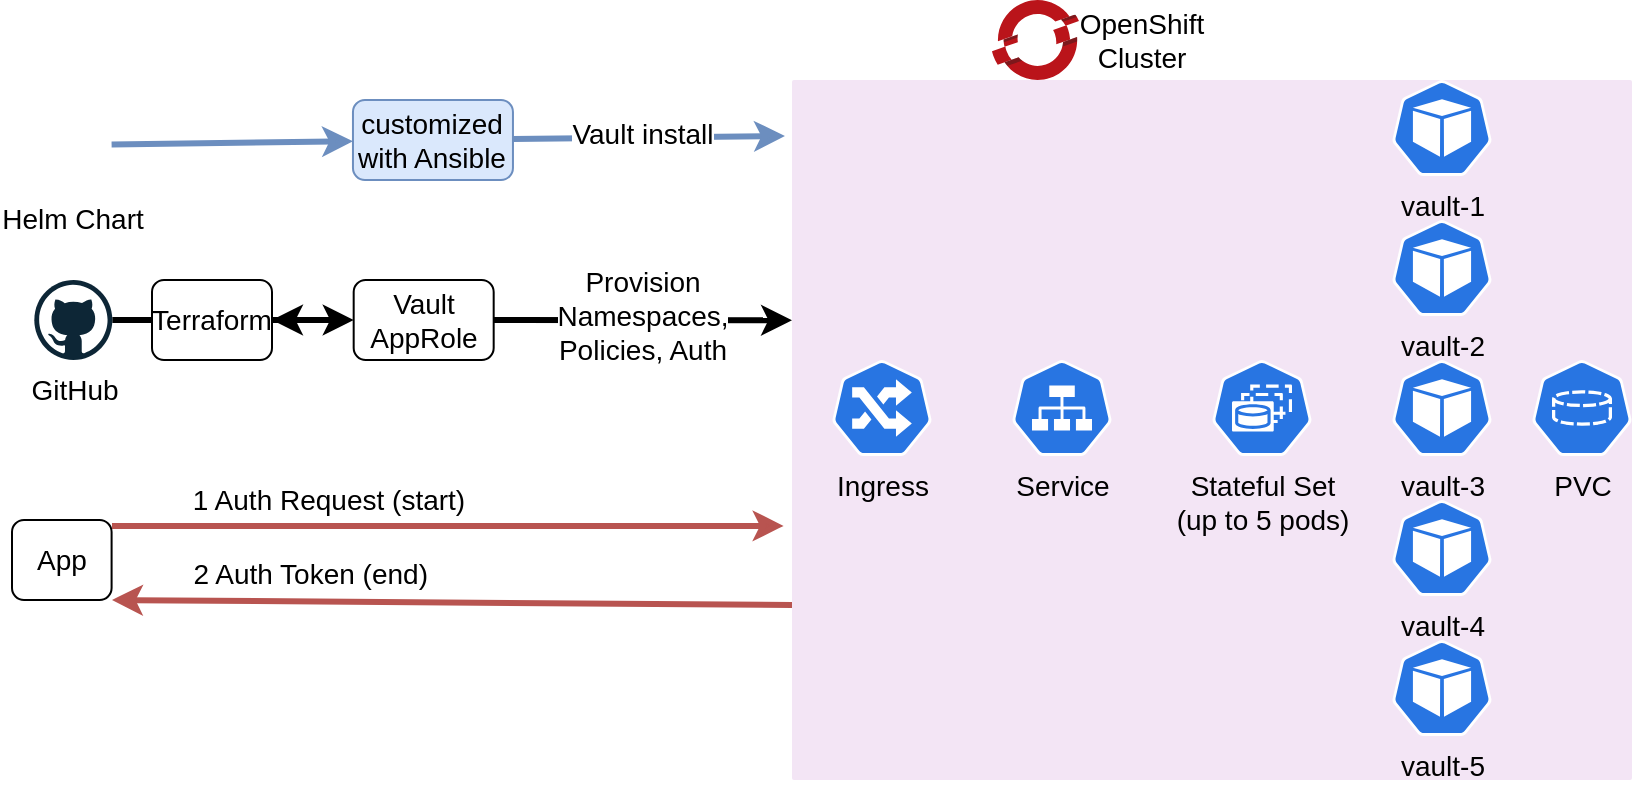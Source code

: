 <mxfile version="14.3.0" type="google"><diagram id="xK7Wv-PJTwblNdIyFa9E" name="Page-1"><mxGraphModel dx="1426" dy="814" grid="1" gridSize="10" guides="1" tooltips="1" connect="1" arrows="1" fold="1" page="1" pageScale="1" pageWidth="850" pageHeight="1100" math="0" shadow="0"><root><mxCell id="0"/><mxCell id="1" parent="0"/><mxCell id="0bvwO0Wq5zDjuTshhxZF-7" value="" style="rounded=0;orthogonalLoop=1;jettySize=auto;html=1;fillColor=#dae8fc;strokeColor=#6c8ebf;strokeWidth=3;exitX=1;exitY=0.5;exitDx=0;exitDy=0;" parent="1" source="0bvwO0Wq5zDjuTshhxZF-14" target="0bvwO0Wq5zDjuTshhxZF-6" edge="1"><mxGeometry relative="1" as="geometry"><mxPoint x="120.48" y="110" as="sourcePoint"/></mxGeometry></mxCell><mxCell id="0bvwO0Wq5zDjuTshhxZF-9" value="" style="rounded=0;orthogonalLoop=1;jettySize=auto;html=1;fillColor=#dae8fc;strokeColor=#6c8ebf;strokeWidth=3;" parent="1" source="0bvwO0Wq5zDjuTshhxZF-6" edge="1"><mxGeometry relative="1" as="geometry"><mxPoint x="416.48" y="108" as="targetPoint"/></mxGeometry></mxCell><mxCell id="0bvwO0Wq5zDjuTshhxZF-23" value="Vault install" style="edgeLabel;html=1;align=center;verticalAlign=middle;resizable=0;points=[];fontSize=14;labelPosition=center;verticalLabelPosition=middle;" parent="0bvwO0Wq5zDjuTshhxZF-9" vertex="1" connectable="0"><mxGeometry x="0.084" y="2" relative="1" as="geometry"><mxPoint x="-9" as="offset"/></mxGeometry></mxCell><mxCell id="0bvwO0Wq5zDjuTshhxZF-6" value="&lt;font style=&quot;font-size: 14px&quot;&gt;customized with Ansible&lt;/font&gt;" style="rounded=1;whiteSpace=wrap;html=1;fillColor=#dae8fc;strokeColor=#6c8ebf;" parent="1" vertex="1"><mxGeometry x="200.48" y="90" width="80" height="40" as="geometry"/></mxCell><mxCell id="0bvwO0Wq5zDjuTshhxZF-14" value="Helm Chart" style="shape=image;verticalLabelPosition=bottom;labelBackgroundColor=#ffffff;verticalAlign=top;aspect=fixed;imageAspect=0;image=https://helm.sh/img/helm.svg;fontSize=14;" parent="1" vertex="1"><mxGeometry x="41.16" y="90" width="38.64" height="44.62" as="geometry"/></mxCell><mxCell id="0bvwO0Wq5zDjuTshhxZF-22" value="" style="group" parent="1" vertex="1" connectable="0"><mxGeometry x="80" y="300" width="298.8" height="120" as="geometry"/></mxCell><mxCell id="0bvwO0Wq5zDjuTshhxZF-12" value="" style="edgeStyle=none;rounded=0;orthogonalLoop=1;jettySize=auto;html=1;entryX=-0.01;entryY=0.637;entryDx=0;entryDy=0;entryPerimeter=0;strokeWidth=3;fillColor=#f8cecc;strokeColor=#b85450;" parent="0bvwO0Wq5zDjuTshhxZF-22" target="0bvwO0Wq5zDjuTshhxZF-3" edge="1"><mxGeometry relative="1" as="geometry"><mxPoint y="3" as="sourcePoint"/><mxPoint x="298.8" y="1.05" as="targetPoint"/></mxGeometry></mxCell><mxCell id="0bvwO0Wq5zDjuTshhxZF-13" value="1 Auth Request (start)" style="edgeLabel;html=1;align=center;verticalAlign=bottom;resizable=0;points=[];labelPosition=center;verticalLabelPosition=top;fontSize=14;" parent="0bvwO0Wq5zDjuTshhxZF-12" vertex="1" connectable="0"><mxGeometry x="-0.669" y="5" relative="1" as="geometry"><mxPoint x="52" y="2.01" as="offset"/></mxGeometry></mxCell><mxCell id="0bvwO0Wq5zDjuTshhxZF-20" value="" style="endArrow=classic;html=1;strokeWidth=3;fontSize=14;fillColor=#f8cecc;strokeColor=#b85450;exitX=0;exitY=0.75;exitDx=0;exitDy=0;exitPerimeter=0;" parent="0bvwO0Wq5zDjuTshhxZF-22" source="0bvwO0Wq5zDjuTshhxZF-3" edge="1"><mxGeometry width="50" height="50" relative="1" as="geometry"><mxPoint x="290" y="40" as="sourcePoint"/><mxPoint y="40" as="targetPoint"/></mxGeometry></mxCell><mxCell id="0bvwO0Wq5zDjuTshhxZF-21" value="2 Auth Token (end)" style="edgeLabel;html=1;align=right;verticalAlign=bottom;resizable=0;points=[];fontSize=14;labelPosition=left;verticalLabelPosition=top;" parent="0bvwO0Wq5zDjuTshhxZF-20" vertex="1" connectable="0"><mxGeometry x="-0.16" y="-3" relative="1" as="geometry"><mxPoint x="-38.03" y="-0.45" as="offset"/></mxGeometry></mxCell><mxCell id="0bvwO0Wq5zDjuTshhxZF-28" value="" style="edgeStyle=none;rounded=0;orthogonalLoop=1;jettySize=auto;html=1;strokeWidth=3;fontSize=14;" parent="1" source="0bvwO0Wq5zDjuTshhxZF-24" edge="1"><mxGeometry relative="1" as="geometry"><mxPoint x="120.84" y="200" as="targetPoint"/></mxGeometry></mxCell><mxCell id="0bvwO0Wq5zDjuTshhxZF-24" value="GitHub" style="dashed=0;outlineConnect=0;html=1;align=center;labelPosition=center;verticalLabelPosition=bottom;verticalAlign=top;shape=mxgraph.weblogos.github;fontSize=14;" parent="1" vertex="1"><mxGeometry x="41.16" y="180" width="39" height="40" as="geometry"/></mxCell><mxCell id="0bvwO0Wq5zDjuTshhxZF-31" value="" style="edgeStyle=none;rounded=0;orthogonalLoop=1;jettySize=auto;html=1;strokeWidth=3;fontSize=14;entryX=-0.002;entryY=0.286;entryDx=0;entryDy=0;entryPerimeter=0;" parent="1" source="0bvwO0Wq5zDjuTshhxZF-29" edge="1"><mxGeometry relative="1" as="geometry"><mxPoint x="420.0" y="200.1" as="targetPoint"/></mxGeometry></mxCell><mxCell id="0bvwO0Wq5zDjuTshhxZF-32" value="Provision&lt;br&gt;Namespaces,&lt;br&gt;Policies, Auth" style="edgeLabel;html=1;align=center;verticalAlign=middle;resizable=0;points=[];fontSize=14;" parent="0bvwO0Wq5zDjuTshhxZF-31" vertex="1" connectable="0"><mxGeometry x="-0.017" y="2" relative="1" as="geometry"><mxPoint as="offset"/></mxGeometry></mxCell><mxCell id="0bvwO0Wq5zDjuTshhxZF-29" value="Vault AppRole" style="rounded=1;whiteSpace=wrap;html=1;fontSize=14;" parent="1" vertex="1"><mxGeometry x="200.84" y="180" width="70" height="40" as="geometry"/></mxCell><mxCell id="0bvwO0Wq5zDjuTshhxZF-30" value="" style="edgeStyle=none;rounded=0;orthogonalLoop=1;jettySize=auto;html=1;strokeWidth=3;fontSize=14;" parent="1" target="0bvwO0Wq5zDjuTshhxZF-29" edge="1" source="jhGbGwzQivNghHcolyIh-2"><mxGeometry relative="1" as="geometry"><mxPoint x="162.18" y="200" as="sourcePoint"/></mxGeometry></mxCell><mxCell id="0bvwO0Wq5zDjuTshhxZF-35" value="" style="group" parent="1" vertex="1" connectable="0"><mxGeometry x="420" y="80" width="420" height="350" as="geometry"/></mxCell><mxCell id="0bvwO0Wq5zDjuTshhxZF-3" value="" style="points=[[0,0,0],[0.25,0,0],[0.5,0,0],[0.75,0,0],[1,0,0],[1,0.25,0],[1,0.5,0],[1,0.75,0],[1,1,0],[0.75,1,0],[0.5,1,0],[0.25,1,0],[0,1,0],[0,0.75,0],[0,0.5,0],[0,0.25,0]];rounded=1;absoluteArcSize=1;arcSize=2;html=1;strokeColor=none;gradientColor=none;shadow=0;dashed=0;fontSize=12;fontColor=#9E9E9E;align=left;verticalAlign=top;spacing=10;spacingTop=-4;fillColor=#F3E5F5;" parent="0bvwO0Wq5zDjuTshhxZF-35" vertex="1"><mxGeometry width="420" height="350" as="geometry"/></mxCell><mxCell id="KmAAWLNL6n_v6xzozb9V-2" value="Stateful Set&lt;br&gt;(up to 5 pods)" style="html=1;dashed=0;whitespace=wrap;fillColor=#2875E2;strokeColor=#ffffff;points=[[0.005,0.63,0],[0.1,0.2,0],[0.9,0.2,0],[0.5,0,0],[0.995,0.63,0],[0.72,0.99,0],[0.5,1,0],[0.28,0.99,0]];shape=mxgraph.kubernetes.icon;prIcon=sts;rounded=1;glass=0;comic=0;fontSize=14;verticalAlign=top;labelPosition=center;verticalLabelPosition=bottom;align=center;" parent="0bvwO0Wq5zDjuTshhxZF-35" vertex="1"><mxGeometry x="210" y="140" width="50" height="48" as="geometry"/></mxCell><mxCell id="KmAAWLNL6n_v6xzozb9V-3" value="Service" style="html=1;dashed=0;whitespace=wrap;fillColor=#2875E2;strokeColor=#ffffff;points=[[0.005,0.63,0],[0.1,0.2,0],[0.9,0.2,0],[0.5,0,0],[0.995,0.63,0],[0.72,0.99,0],[0.5,1,0],[0.28,0.99,0]];shape=mxgraph.kubernetes.icon;prIcon=svc;rounded=1;glass=0;comic=0;fontSize=14;labelPosition=center;verticalLabelPosition=bottom;align=center;verticalAlign=top;" parent="0bvwO0Wq5zDjuTshhxZF-35" vertex="1"><mxGeometry x="110" y="140" width="50" height="48" as="geometry"/></mxCell><mxCell id="KmAAWLNL6n_v6xzozb9V-4" value="Ingress" style="html=1;dashed=0;whitespace=wrap;fillColor=#2875E2;strokeColor=#ffffff;points=[[0.005,0.63,0],[0.1,0.2,0],[0.9,0.2,0],[0.5,0,0],[0.995,0.63,0],[0.72,0.99,0],[0.5,1,0],[0.28,0.99,0]];shape=mxgraph.kubernetes.icon;prIcon=ing;rounded=1;glass=0;comic=0;fontSize=14;labelPosition=center;verticalLabelPosition=bottom;align=center;verticalAlign=top;" parent="0bvwO0Wq5zDjuTshhxZF-35" vertex="1"><mxGeometry x="20" y="140" width="50" height="48" as="geometry"/></mxCell><mxCell id="KmAAWLNL6n_v6xzozb9V-5" value="vault-3" style="html=1;dashed=0;whitespace=wrap;fillColor=#2875E2;strokeColor=#ffffff;points=[[0.005,0.63,0],[0.1,0.2,0],[0.9,0.2,0],[0.5,0,0],[0.995,0.63,0],[0.72,0.99,0],[0.5,1,0],[0.28,0.99,0]];shape=mxgraph.kubernetes.icon;prIcon=pod;rounded=1;glass=0;comic=0;fontSize=14;labelPosition=center;verticalLabelPosition=bottom;align=center;verticalAlign=top;" parent="0bvwO0Wq5zDjuTshhxZF-35" vertex="1"><mxGeometry x="300" y="140" width="50" height="48" as="geometry"/></mxCell><mxCell id="KmAAWLNL6n_v6xzozb9V-7" value="vault-1" style="html=1;dashed=0;whitespace=wrap;fillColor=#2875E2;strokeColor=#ffffff;points=[[0.005,0.63,0],[0.1,0.2,0],[0.9,0.2,0],[0.5,0,0],[0.995,0.63,0],[0.72,0.99,0],[0.5,1,0],[0.28,0.99,0]];shape=mxgraph.kubernetes.icon;prIcon=pod;rounded=1;glass=0;comic=0;fontSize=14;labelPosition=center;verticalLabelPosition=bottom;align=center;verticalAlign=top;" parent="0bvwO0Wq5zDjuTshhxZF-35" vertex="1"><mxGeometry x="300" width="50" height="48" as="geometry"/></mxCell><mxCell id="KmAAWLNL6n_v6xzozb9V-10" value="PVC" style="html=1;dashed=0;whitespace=wrap;fillColor=#2875E2;strokeColor=#ffffff;points=[[0.005,0.63,0],[0.1,0.2,0],[0.9,0.2,0],[0.5,0,0],[0.995,0.63,0],[0.72,0.99,0],[0.5,1,0],[0.28,0.99,0]];shape=mxgraph.kubernetes.icon;prIcon=pvc;rounded=1;glass=0;comic=0;fontSize=14;labelPosition=center;verticalLabelPosition=bottom;align=center;verticalAlign=top;" parent="0bvwO0Wq5zDjuTshhxZF-35" vertex="1"><mxGeometry x="370" y="140" width="50" height="48" as="geometry"/></mxCell><mxCell id="KmAAWLNL6n_v6xzozb9V-11" value="vault-2" style="html=1;dashed=0;whitespace=wrap;fillColor=#2875E2;strokeColor=#ffffff;points=[[0.005,0.63,0],[0.1,0.2,0],[0.9,0.2,0],[0.5,0,0],[0.995,0.63,0],[0.72,0.99,0],[0.5,1,0],[0.28,0.99,0]];shape=mxgraph.kubernetes.icon;prIcon=pod;rounded=1;glass=0;comic=0;fontSize=14;labelPosition=center;verticalLabelPosition=bottom;align=center;verticalAlign=top;" parent="0bvwO0Wq5zDjuTshhxZF-35" vertex="1"><mxGeometry x="300" y="70" width="50" height="48" as="geometry"/></mxCell><mxCell id="KmAAWLNL6n_v6xzozb9V-12" value="vault-4" style="html=1;dashed=0;whitespace=wrap;fillColor=#2875E2;strokeColor=#ffffff;points=[[0.005,0.63,0],[0.1,0.2,0],[0.9,0.2,0],[0.5,0,0],[0.995,0.63,0],[0.72,0.99,0],[0.5,1,0],[0.28,0.99,0]];shape=mxgraph.kubernetes.icon;prIcon=pod;rounded=1;glass=0;comic=0;fontSize=14;labelPosition=center;verticalLabelPosition=bottom;align=center;verticalAlign=top;" parent="0bvwO0Wq5zDjuTshhxZF-35" vertex="1"><mxGeometry x="300" y="210" width="50" height="48" as="geometry"/></mxCell><mxCell id="KmAAWLNL6n_v6xzozb9V-13" value="vault-5" style="html=1;dashed=0;whitespace=wrap;fillColor=#2875E2;strokeColor=#ffffff;points=[[0.005,0.63,0],[0.1,0.2,0],[0.9,0.2,0],[0.5,0,0],[0.995,0.63,0],[0.72,0.99,0],[0.5,1,0],[0.28,0.99,0]];shape=mxgraph.kubernetes.icon;prIcon=pod;rounded=1;glass=0;comic=0;fontSize=14;labelPosition=center;verticalLabelPosition=bottom;align=center;verticalAlign=top;" parent="0bvwO0Wq5zDjuTshhxZF-35" vertex="1"><mxGeometry x="300" y="280" width="50" height="48" as="geometry"/></mxCell><mxCell id="p8A3iAoN1op-YmTluuQR-1" value="" style="shape=image;verticalLabelPosition=bottom;labelBackgroundColor=#ffffff;verticalAlign=top;aspect=fixed;imageAspect=0;image=https://upload.wikimedia.org/wikipedia/commons/thumb/2/24/Ansible_logo.svg/1200px-Ansible_logo.svg.png;" parent="1" vertex="1"><mxGeometry x="120.48" y="90" width="40.58" height="50" as="geometry"/></mxCell><mxCell id="KmAAWLNL6n_v6xzozb9V-1" value="" style="aspect=fixed;html=1;points=[];align=center;image;fontSize=12;image=img/lib/mscae/OpenShift.svg;rounded=1;glass=0;comic=0;" parent="1" vertex="1"><mxGeometry x="520" y="40" width="43.48" height="40" as="geometry"/></mxCell><mxCell id="p8A3iAoN1op-YmTluuQR-2" value="OpenShift Cluster" style="text;html=1;strokeColor=none;fillColor=none;align=center;verticalAlign=middle;whiteSpace=wrap;rounded=0;fontSize=14;" parent="1" vertex="1"><mxGeometry x="570" y="50" width="50" height="20" as="geometry"/></mxCell><mxCell id="jhGbGwzQivNghHcolyIh-2" value="Terraform" style="rounded=1;whiteSpace=wrap;html=1;fontSize=14;" vertex="1" parent="1"><mxGeometry x="100" y="180" width="60" height="40" as="geometry"/></mxCell><mxCell id="jhGbGwzQivNghHcolyIh-3" value="" style="edgeStyle=none;rounded=0;orthogonalLoop=1;jettySize=auto;html=1;strokeWidth=3;fontSize=14;" edge="1" parent="1" target="jhGbGwzQivNghHcolyIh-2"><mxGeometry relative="1" as="geometry"><mxPoint x="162.18" y="200" as="sourcePoint"/><mxPoint x="200.84" y="200" as="targetPoint"/></mxGeometry></mxCell><mxCell id="jhGbGwzQivNghHcolyIh-5" value="App" style="rounded=1;whiteSpace=wrap;html=1;fontSize=14;" vertex="1" parent="1"><mxGeometry x="30" y="300" width="49.8" height="40" as="geometry"/></mxCell></root></mxGraphModel></diagram></mxfile>